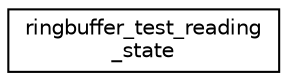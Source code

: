 digraph "Graphical Class Hierarchy"
{
 // LATEX_PDF_SIZE
  edge [fontname="Helvetica",fontsize="10",labelfontname="Helvetica",labelfontsize="10"];
  node [fontname="Helvetica",fontsize="10",shape=record];
  rankdir="LR";
  Node0 [label="ringbuffer_test_reading\l_state",height=0.2,width=0.4,color="black", fillcolor="white", style="filled",URL="$structringbuffer__test__reading__state.html",tooltip=" "];
}
